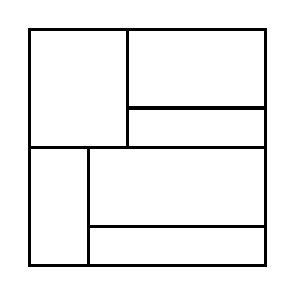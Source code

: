 \begin{tikzpicture}[very thick, scale=.5]
    \draw (0,3) rectangle (5/2,6);
    \draw (5/2,4) rectangle (6,6);
    \draw (5/2,3) rectangle (6,4);
    \draw (0,0) rectangle (3/2,3);
    \draw (3/2,1) rectangle (6,3);
    \draw (3/2,0) rectangle (6,1);
\end{tikzpicture}
